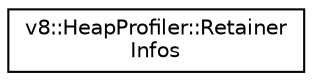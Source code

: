 digraph "Graphical Class Hierarchy"
{
  edge [fontname="Helvetica",fontsize="10",labelfontname="Helvetica",labelfontsize="10"];
  node [fontname="Helvetica",fontsize="10",shape=record];
  rankdir="LR";
  Node1 [label="v8::HeapProfiler::Retainer\lInfos",height=0.2,width=0.4,color="black", fillcolor="white", style="filled",URL="$structv8_1_1HeapProfiler_1_1RetainerInfos.html"];
}

